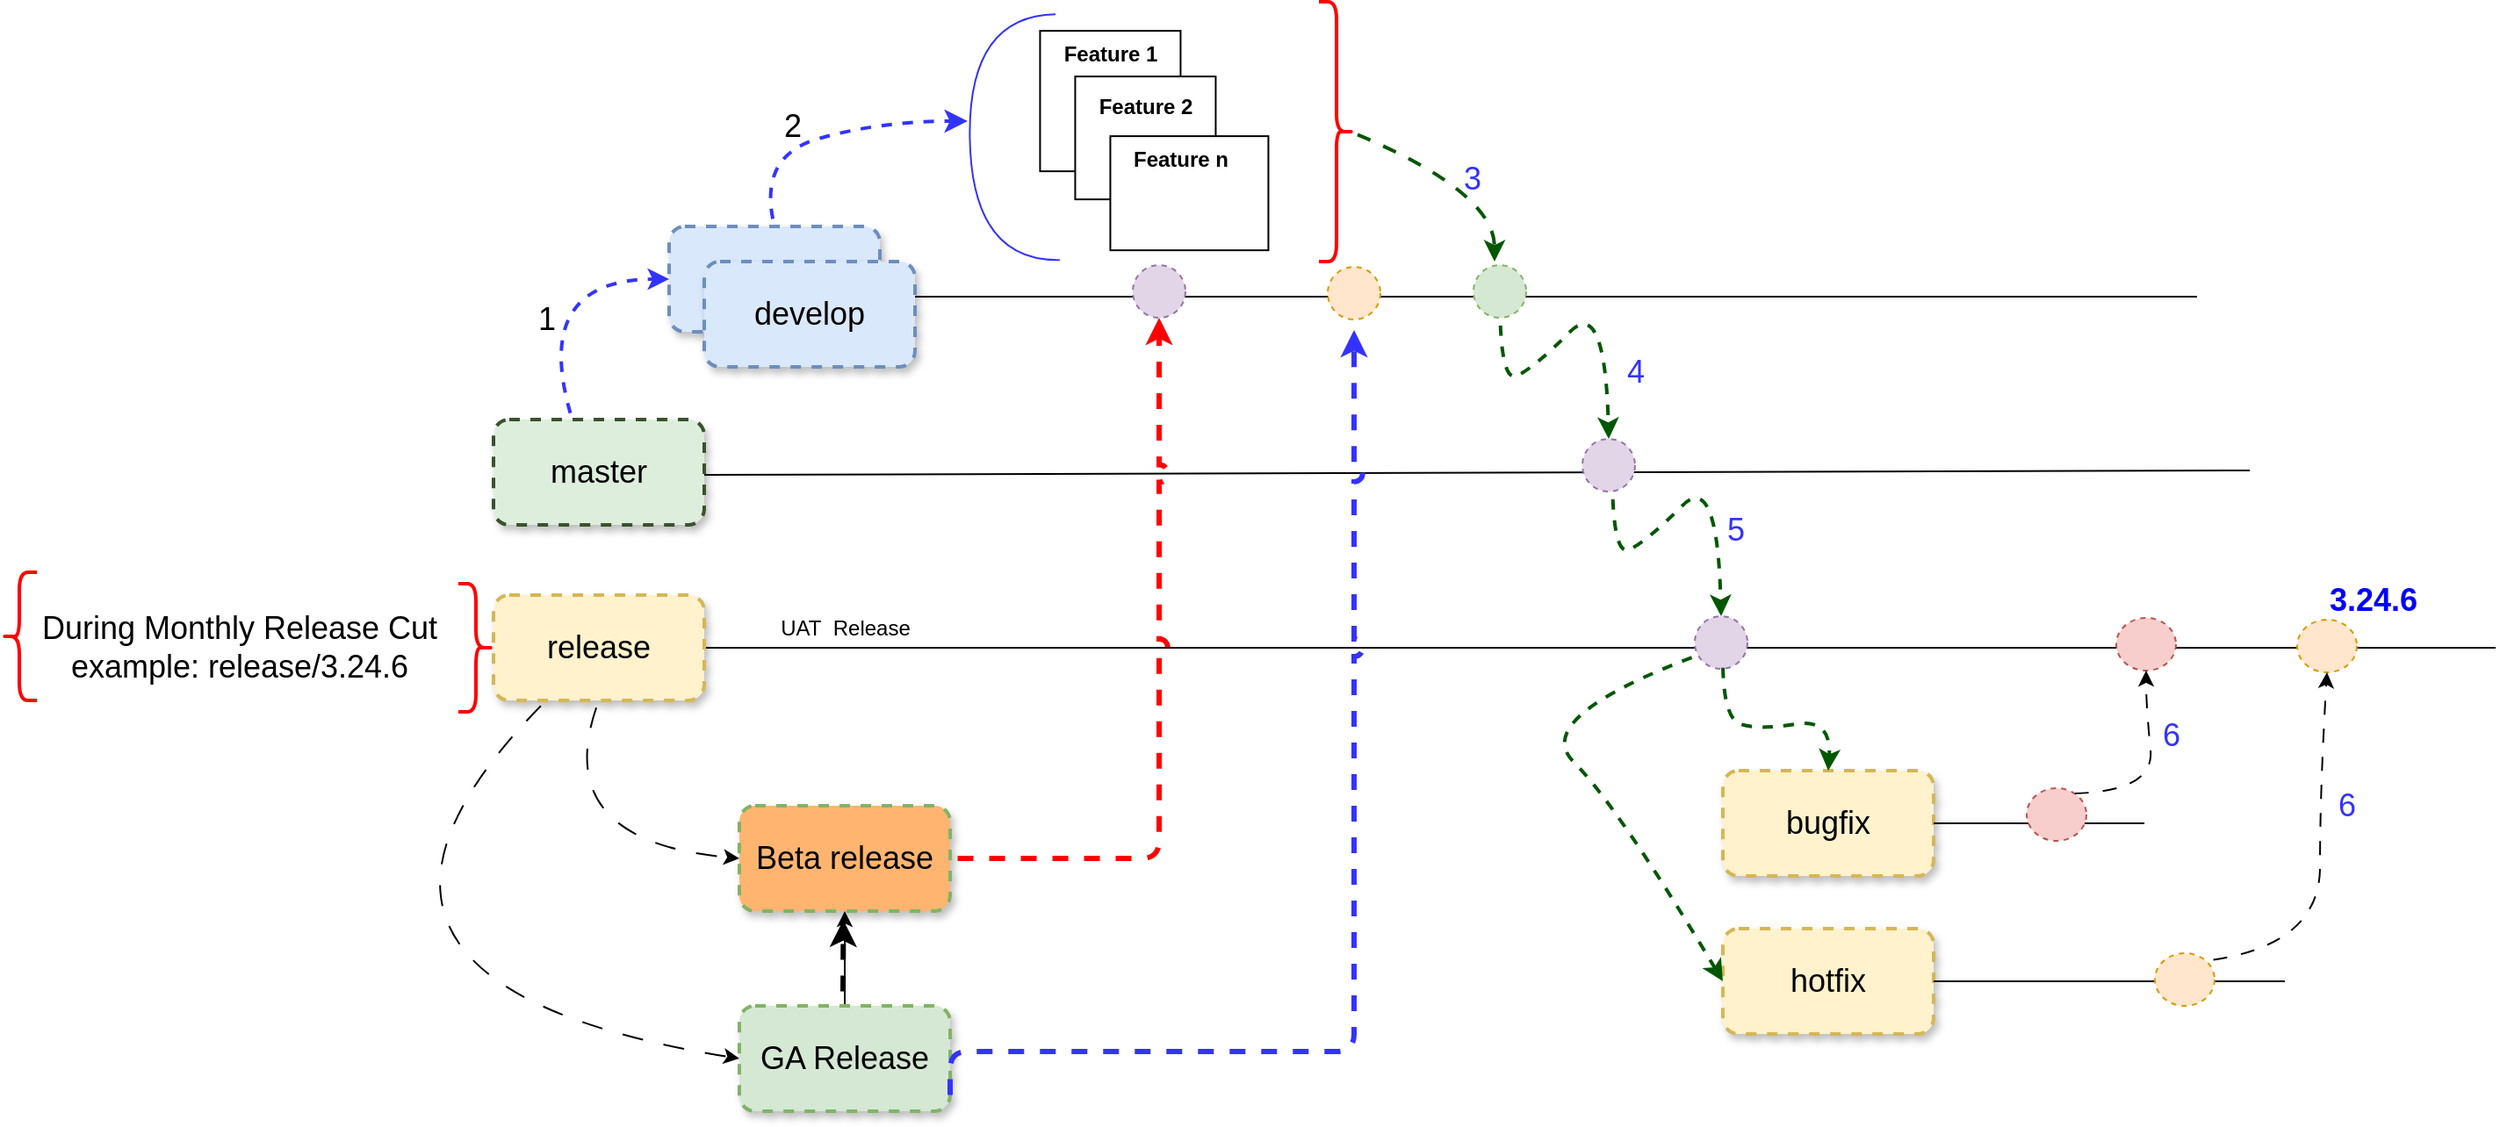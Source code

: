 <mxfile version="23.1.6" type="github">
  <diagram name="Page-1" id="rk_29sPEm_ESSDSYEcgJ">
    <mxGraphModel dx="1622" dy="750" grid="1" gridSize="10" guides="1" tooltips="1" connect="1" arrows="1" fold="1" page="0" pageScale="1" pageWidth="827" pageHeight="1169" math="0" shadow="0">
      <root>
        <mxCell id="0" />
        <mxCell id="1" parent="0" />
        <mxCell id="T65hzh6V71PTy8kjOZoc-1" value="&lt;font style=&quot;font-size: 18px;&quot;&gt;master&lt;/font&gt;" style="rounded=1;whiteSpace=wrap;html=1;fillColor=#deeedd;strokeColor=#3A522D;glass=0;shadow=1;dashed=1;strokeWidth=2;autosize=0;comic=0;" parent="1" vertex="1">
          <mxGeometry x="100" y="250" width="120" height="60" as="geometry" />
        </mxCell>
        <mxCell id="T65hzh6V71PTy8kjOZoc-2" value="&lt;font style=&quot;font-size: 18px;&quot;&gt;develop&lt;/font&gt;" style="rounded=1;whiteSpace=wrap;html=1;fillColor=#dae8fc;strokeColor=#6c8ebf;glass=0;shadow=1;dashed=1;strokeWidth=2;autosize=0;comic=0;" parent="1" vertex="1">
          <mxGeometry x="200" y="140" width="120" height="60" as="geometry" />
        </mxCell>
        <mxCell id="T65hzh6V71PTy8kjOZoc-3" value="" style="endArrow=none;html=1;rounded=0;" parent="1" edge="1">
          <mxGeometry width="50" height="50" relative="1" as="geometry">
            <mxPoint x="220" y="281.5" as="sourcePoint" />
            <mxPoint x="1100" y="279" as="targetPoint" />
          </mxGeometry>
        </mxCell>
        <mxCell id="T65hzh6V71PTy8kjOZoc-4" value="" style="curved=1;endArrow=classic;html=1;rounded=0;exitX=0.375;exitY=0.008;exitDx=0;exitDy=0;exitPerimeter=0;entryX=0;entryY=0.5;entryDx=0;entryDy=0;strokeColor=#3333FF;strokeWidth=2;dashed=1;flowAnimation=1;" parent="1" source="T65hzh6V71PTy8kjOZoc-1" target="T65hzh6V71PTy8kjOZoc-2" edge="1">
          <mxGeometry width="50" height="50" relative="1" as="geometry">
            <mxPoint x="220" y="230" as="sourcePoint" />
            <mxPoint x="270" y="180" as="targetPoint" />
            <Array as="points">
              <mxPoint x="120" y="170" />
            </Array>
          </mxGeometry>
        </mxCell>
        <mxCell id="T65hzh6V71PTy8kjOZoc-5" value="" style="curved=1;endArrow=classic;html=1;rounded=0;dashed=1;endSize=7;strokeWidth=2;strokeColor=#3333FF;exitX=0.5;exitY=0;exitDx=0;exitDy=0;flowAnimation=1;" parent="1" source="T65hzh6V71PTy8kjOZoc-2" edge="1">
          <mxGeometry width="50" height="50" relative="1" as="geometry">
            <mxPoint x="320" y="130" as="sourcePoint" />
            <mxPoint x="370" y="80" as="targetPoint" />
            <Array as="points">
              <mxPoint x="250" y="100" />
              <mxPoint x="320" y="80" />
            </Array>
          </mxGeometry>
        </mxCell>
        <mxCell id="T65hzh6V71PTy8kjOZoc-18" value="" style="group;rounded=0;glass=0;fillColor=none;" parent="1" vertex="1" connectable="0">
          <mxGeometry x="370.002" y="19.144" width="171.218" height="140.851" as="geometry" />
        </mxCell>
        <mxCell id="T65hzh6V71PTy8kjOZoc-12" value="" style="shape=requiredInterface;html=1;verticalLabelPosition=bottom;sketch=0;rotation=-181;strokeColor=#3333FF;" parent="T65hzh6V71PTy8kjOZoc-18" vertex="1">
          <mxGeometry x="1.218" y="0.426" width="50" height="140" as="geometry" />
        </mxCell>
        <mxCell id="T65hzh6V71PTy8kjOZoc-16" value="" style="group" parent="T65hzh6V71PTy8kjOZoc-18" vertex="1" connectable="0">
          <mxGeometry x="41.218" y="9.426" width="130" height="125" as="geometry" />
        </mxCell>
        <mxCell id="T65hzh6V71PTy8kjOZoc-6" value="" style="whiteSpace=wrap;html=1;aspect=fixed;rounded=0;" parent="T65hzh6V71PTy8kjOZoc-16" vertex="1">
          <mxGeometry width="80" height="80" as="geometry" />
        </mxCell>
        <mxCell id="T65hzh6V71PTy8kjOZoc-9" value="Feature 1" style="text;align=center;fontStyle=1;verticalAlign=middle;spacingLeft=3;spacingRight=3;strokeColor=none;rotatable=0;points=[[0,0.5],[1,0.5]];portConstraint=eastwest;html=1;" parent="T65hzh6V71PTy8kjOZoc-16" vertex="1">
          <mxGeometry width="80" height="26" as="geometry" />
        </mxCell>
        <mxCell id="T65hzh6V71PTy8kjOZoc-14" value="" style="group" parent="T65hzh6V71PTy8kjOZoc-16" vertex="1" connectable="0">
          <mxGeometry x="20" y="26" width="80" height="70" as="geometry" />
        </mxCell>
        <mxCell id="T65hzh6V71PTy8kjOZoc-7" value="" style="rounded=0;whiteSpace=wrap;html=1;" parent="T65hzh6V71PTy8kjOZoc-14" vertex="1">
          <mxGeometry width="80" height="70" as="geometry" />
        </mxCell>
        <mxCell id="T65hzh6V71PTy8kjOZoc-10" value="Feature 2" style="text;align=center;fontStyle=1;verticalAlign=middle;spacingLeft=3;spacingRight=3;strokeColor=none;rotatable=0;points=[[0,0.5],[1,0.5]];portConstraint=eastwest;html=1;" parent="T65hzh6V71PTy8kjOZoc-14" vertex="1">
          <mxGeometry y="4" width="80" height="26" as="geometry" />
        </mxCell>
        <mxCell id="T65hzh6V71PTy8kjOZoc-15" value="" style="group" parent="T65hzh6V71PTy8kjOZoc-16" vertex="1" connectable="0">
          <mxGeometry x="40" y="60" width="90" height="65" as="geometry" />
        </mxCell>
        <mxCell id="T65hzh6V71PTy8kjOZoc-8" value="" style="rounded=0;whiteSpace=wrap;html=1;" parent="T65hzh6V71PTy8kjOZoc-15" vertex="1">
          <mxGeometry width="90" height="65" as="geometry" />
        </mxCell>
        <mxCell id="T65hzh6V71PTy8kjOZoc-11" value="Feature n" style="text;align=center;fontStyle=1;verticalAlign=middle;spacingLeft=3;spacingRight=3;strokeColor=none;rotatable=0;points=[[0,0.5],[1,0.5]];portConstraint=eastwest;html=1;" parent="T65hzh6V71PTy8kjOZoc-15" vertex="1">
          <mxGeometry width="80" height="26" as="geometry" />
        </mxCell>
        <mxCell id="T65hzh6V71PTy8kjOZoc-19" value="" style="endArrow=none;html=1;rounded=0;" parent="1" edge="1">
          <mxGeometry width="50" height="50" relative="1" as="geometry">
            <mxPoint x="320" y="180" as="sourcePoint" />
            <mxPoint x="1070" y="180" as="targetPoint" />
          </mxGeometry>
        </mxCell>
        <mxCell id="T65hzh6V71PTy8kjOZoc-20" value="&lt;font style=&quot;font-size: 18px;&quot;&gt;1&lt;/font&gt;" style="text;html=1;align=center;verticalAlign=middle;resizable=0;points=[];autosize=1;strokeColor=none;fillColor=none;" parent="1" vertex="1">
          <mxGeometry x="115" y="173" width="30" height="40" as="geometry" />
        </mxCell>
        <mxCell id="T65hzh6V71PTy8kjOZoc-21" value="&lt;font style=&quot;font-size: 18px;&quot;&gt;2&lt;/font&gt;" style="text;html=1;align=center;verticalAlign=middle;resizable=0;points=[];autosize=1;strokeColor=none;fillColor=none;" parent="1" vertex="1">
          <mxGeometry x="255" y="63" width="30" height="40" as="geometry" />
        </mxCell>
        <mxCell id="T65hzh6V71PTy8kjOZoc-22" value="" style="shape=curlyBracket;whiteSpace=wrap;html=1;rounded=1;flipH=1;labelPosition=right;verticalLabelPosition=middle;align=left;verticalAlign=middle;strokeColor=#FF0000;strokeWidth=2;" parent="1" vertex="1">
          <mxGeometry x="570" y="12" width="20" height="148" as="geometry" />
        </mxCell>
        <mxCell id="T65hzh6V71PTy8kjOZoc-23" value="" style="curved=1;endArrow=classic;html=1;rounded=0;exitX=0.1;exitY=0.5;exitDx=0;exitDy=0;exitPerimeter=0;flowAnimation=1;strokeColor=#005700;strokeWidth=2;" parent="1" source="T65hzh6V71PTy8kjOZoc-22" edge="1">
          <mxGeometry width="50" height="50" relative="1" as="geometry">
            <mxPoint x="590" y="90" as="sourcePoint" />
            <mxPoint x="670" y="160" as="targetPoint" />
            <Array as="points">
              <mxPoint x="670" y="120" />
            </Array>
          </mxGeometry>
        </mxCell>
        <mxCell id="T65hzh6V71PTy8kjOZoc-24" value="&lt;font color=&quot;#3333ff&quot; style=&quot;font-size: 18px;&quot;&gt;3&lt;/font&gt;" style="text;html=1;align=center;verticalAlign=middle;resizable=0;points=[];autosize=1;strokeColor=none;fillColor=none;" parent="1" vertex="1">
          <mxGeometry x="642" y="93" width="30" height="40" as="geometry" />
        </mxCell>
        <mxCell id="T65hzh6V71PTy8kjOZoc-26" value="" style="curved=1;endArrow=classic;html=1;rounded=0;strokeColor=#005700;strokeWidth=2;dashed=1;flowAnimation=1;entryX=0.5;entryY=0;entryDx=0;entryDy=0;" parent="1" target="9o7t1i7i6RkKRqJhFKIF-7" edge="1">
          <mxGeometry width="50" height="50" relative="1" as="geometry">
            <mxPoint x="673" y="180" as="sourcePoint" />
            <mxPoint x="733" y="250" as="targetPoint" />
            <Array as="points">
              <mxPoint x="673" y="230" />
              <mxPoint x="693" y="220" />
              <mxPoint x="733" y="180" />
            </Array>
          </mxGeometry>
        </mxCell>
        <mxCell id="T65hzh6V71PTy8kjOZoc-27" value="&lt;font color=&quot;#3333ff&quot; style=&quot;font-size: 18px;&quot;&gt;4&lt;/font&gt;" style="text;html=1;align=center;verticalAlign=middle;resizable=0;points=[];autosize=1;strokeColor=none;fillColor=none;" parent="1" vertex="1">
          <mxGeometry x="735" y="203" width="30" height="40" as="geometry" />
        </mxCell>
        <mxCell id="T65hzh6V71PTy8kjOZoc-28" value="" style="curved=1;endArrow=classic;html=1;rounded=0;strokeColor=#005700;strokeWidth=2;dashed=1;flowAnimation=1;entryX=0.5;entryY=0;entryDx=0;entryDy=0;" parent="1" target="9o7t1i7i6RkKRqJhFKIF-8" edge="1">
          <mxGeometry width="50" height="50" relative="1" as="geometry">
            <mxPoint x="737" y="279" as="sourcePoint" />
            <mxPoint x="797" y="340" as="targetPoint" />
            <Array as="points">
              <mxPoint x="737" y="329" />
              <mxPoint x="757" y="319" />
              <mxPoint x="797" y="279" />
            </Array>
          </mxGeometry>
        </mxCell>
        <mxCell id="T65hzh6V71PTy8kjOZoc-29" value="" style="endArrow=none;html=1;rounded=0;exitX=1;exitY=0.5;exitDx=0;exitDy=0;" parent="1" source="T65hzh6V71PTy8kjOZoc-31" edge="1">
          <mxGeometry width="50" height="50" relative="1" as="geometry">
            <mxPoint x="240" y="380" as="sourcePoint" />
            <mxPoint x="1240" y="380" as="targetPoint" />
          </mxGeometry>
        </mxCell>
        <mxCell id="T65hzh6V71PTy8kjOZoc-30" value="&lt;font color=&quot;#3333ff&quot; style=&quot;font-size: 18px;&quot;&gt;5&lt;/font&gt;" style="text;html=1;align=center;verticalAlign=middle;resizable=0;points=[];autosize=1;strokeColor=none;fillColor=none;" parent="1" vertex="1">
          <mxGeometry x="792" y="293" width="30" height="40" as="geometry" />
        </mxCell>
        <mxCell id="T65hzh6V71PTy8kjOZoc-31" value="&lt;font style=&quot;font-size: 18px;&quot;&gt;release&lt;/font&gt;" style="rounded=1;whiteSpace=wrap;html=1;fillColor=#fff2cc;strokeColor=#d6b656;glass=0;shadow=1;dashed=1;strokeWidth=2;autosize=0;comic=0;" parent="1" vertex="1">
          <mxGeometry x="100" y="350" width="120" height="60" as="geometry" />
        </mxCell>
        <mxCell id="T65hzh6V71PTy8kjOZoc-34" value="UAT&amp;nbsp; Release" style="text;html=1;align=center;verticalAlign=middle;resizable=0;points=[];autosize=1;strokeColor=none;fillColor=none;" parent="1" vertex="1">
          <mxGeometry x="250" y="354" width="100" height="30" as="geometry" />
        </mxCell>
        <mxCell id="9o7t1i7i6RkKRqJhFKIF-1" value="" style="ellipse;whiteSpace=wrap;html=1;aspect=fixed;fillColor=#d5e8d4;strokeColor=#82b366;dashed=1;shadow=0;" parent="1" vertex="1">
          <mxGeometry x="658" y="162" width="30" height="30" as="geometry" />
        </mxCell>
        <mxCell id="9o7t1i7i6RkKRqJhFKIF-7" value="" style="ellipse;whiteSpace=wrap;html=1;aspect=fixed;fillColor=#e1d5e7;strokeColor=#9673a6;dashed=1;shadow=0;" parent="1" vertex="1">
          <mxGeometry x="720" y="261" width="30" height="30" as="geometry" />
        </mxCell>
        <mxCell id="9o7t1i7i6RkKRqJhFKIF-8" value="" style="ellipse;whiteSpace=wrap;html=1;aspect=fixed;fillColor=#e1d5e7;strokeColor=#9673a6;dashed=1;shadow=0;" parent="1" vertex="1">
          <mxGeometry x="784" y="362" width="30" height="30" as="geometry" />
        </mxCell>
        <mxCell id="9o7t1i7i6RkKRqJhFKIF-11" value="&lt;font style=&quot;font-size: 18px;&quot;&gt;bugfix&lt;/font&gt;" style="rounded=1;whiteSpace=wrap;html=1;fillColor=#fff2cc;strokeColor=#d6b656;glass=0;shadow=1;dashed=1;strokeWidth=2;autosize=0;comic=0;" parent="1" vertex="1">
          <mxGeometry x="800" y="450" width="120" height="60" as="geometry" />
        </mxCell>
        <mxCell id="9o7t1i7i6RkKRqJhFKIF-14" value="&lt;font style=&quot;font-size: 18px;&quot;&gt;hotfix&lt;/font&gt;" style="rounded=1;whiteSpace=wrap;html=1;fillColor=#fff2cc;strokeColor=#d6b656;glass=0;shadow=1;dashed=1;strokeWidth=2;autosize=0;comic=0;" parent="1" vertex="1">
          <mxGeometry x="800" y="540" width="120" height="60" as="geometry" />
        </mxCell>
        <mxCell id="9o7t1i7i6RkKRqJhFKIF-16" value="" style="curved=1;endArrow=classic;html=1;rounded=0;strokeColor=#005700;strokeWidth=2;dashed=1;flowAnimation=1;" parent="1" edge="1">
          <mxGeometry width="50" height="50" relative="1" as="geometry">
            <mxPoint x="800" y="387" as="sourcePoint" />
            <mxPoint x="860" y="450" as="targetPoint" />
            <Array as="points">
              <mxPoint x="800" y="420" />
              <mxPoint x="820" y="427" />
              <mxPoint x="862" y="420" />
            </Array>
          </mxGeometry>
        </mxCell>
        <mxCell id="9o7t1i7i6RkKRqJhFKIF-17" value="" style="curved=1;endArrow=classic;html=1;rounded=0;strokeColor=#005700;strokeWidth=2;dashed=1;flowAnimation=1;exitX=0;exitY=1;exitDx=0;exitDy=0;entryX=0;entryY=0.5;entryDx=0;entryDy=0;" parent="1" target="9o7t1i7i6RkKRqJhFKIF-14" edge="1">
          <mxGeometry width="50" height="50" relative="1" as="geometry">
            <mxPoint x="786.393" y="383.997" as="sourcePoint" />
            <mxPoint x="720" y="630" as="targetPoint" />
            <Array as="points">
              <mxPoint x="690" y="420" />
              <mxPoint x="740" y="470" />
            </Array>
          </mxGeometry>
        </mxCell>
        <mxCell id="9o7t1i7i6RkKRqJhFKIF-18" value="" style="endArrow=none;html=1;rounded=0;exitX=1;exitY=0.5;exitDx=0;exitDy=0;" parent="1" source="9o7t1i7i6RkKRqJhFKIF-11" edge="1">
          <mxGeometry width="50" height="50" relative="1" as="geometry">
            <mxPoint x="1020" y="460" as="sourcePoint" />
            <mxPoint x="1040" y="480" as="targetPoint" />
          </mxGeometry>
        </mxCell>
        <mxCell id="9o7t1i7i6RkKRqJhFKIF-19" value="" style="endArrow=none;html=1;rounded=0;" parent="1" edge="1">
          <mxGeometry width="50" height="50" relative="1" as="geometry">
            <mxPoint x="920" y="570" as="sourcePoint" />
            <mxPoint x="1120" y="570" as="targetPoint" />
          </mxGeometry>
        </mxCell>
        <mxCell id="9o7t1i7i6RkKRqJhFKIF-20" value="" style="ellipse;whiteSpace=wrap;html=1;aspect=fixed;fillColor=#f8cecc;strokeColor=#b85450;dashed=1;shadow=0;" parent="1" vertex="1">
          <mxGeometry x="1024" y="363" width="34" height="30" as="geometry" />
        </mxCell>
        <mxCell id="9o7t1i7i6RkKRqJhFKIF-21" value="" style="ellipse;whiteSpace=wrap;html=1;aspect=fixed;fillColor=#ffe6cc;strokeColor=#d79b00;dashed=1;shadow=0;" parent="1" vertex="1">
          <mxGeometry x="1127" y="364" width="34" height="30" as="geometry" />
        </mxCell>
        <mxCell id="9o7t1i7i6RkKRqJhFKIF-23" value="" style="ellipse;whiteSpace=wrap;html=1;aspect=fixed;fillColor=#f8cecc;strokeColor=#b85450;dashed=1;shadow=0;" parent="1" vertex="1">
          <mxGeometry x="973" y="460" width="34" height="30" as="geometry" />
        </mxCell>
        <mxCell id="9o7t1i7i6RkKRqJhFKIF-24" value="" style="ellipse;whiteSpace=wrap;html=1;aspect=fixed;fillColor=#ffe6cc;strokeColor=#d79b00;dashed=1;shadow=0;" parent="1" vertex="1">
          <mxGeometry x="1046" y="554" width="34" height="30" as="geometry" />
        </mxCell>
        <mxCell id="9o7t1i7i6RkKRqJhFKIF-25" value="" style="curved=1;endArrow=classic;html=1;rounded=0;entryX=0.5;entryY=1;entryDx=0;entryDy=0;flowAnimation=1;" parent="1" target="9o7t1i7i6RkKRqJhFKIF-20" edge="1">
          <mxGeometry width="50" height="50" relative="1" as="geometry">
            <mxPoint x="996" y="463" as="sourcePoint" />
            <mxPoint x="976" y="393" as="targetPoint" />
            <Array as="points">
              <mxPoint x="1046" y="463" />
              <mxPoint x="1041" y="413" />
            </Array>
          </mxGeometry>
        </mxCell>
        <mxCell id="9o7t1i7i6RkKRqJhFKIF-26" value="" style="curved=1;endArrow=classic;html=1;rounded=0;entryX=0.5;entryY=1;entryDx=0;entryDy=0;exitX=1;exitY=0;exitDx=0;exitDy=0;flowAnimation=1;" parent="1" source="9o7t1i7i6RkKRqJhFKIF-24" target="9o7t1i7i6RkKRqJhFKIF-21" edge="1">
          <mxGeometry width="50" height="50" relative="1" as="geometry">
            <mxPoint x="1066" y="554" as="sourcePoint" />
            <mxPoint x="1099" y="479" as="targetPoint" />
            <Array as="points">
              <mxPoint x="1140" y="550" />
              <mxPoint x="1140" y="460" />
            </Array>
          </mxGeometry>
        </mxCell>
        <mxCell id="9o7t1i7i6RkKRqJhFKIF-28" value="&lt;font color=&quot;#3333ff&quot; style=&quot;font-size: 18px;&quot;&gt;6&lt;/font&gt;" style="text;html=1;align=center;verticalAlign=middle;resizable=0;points=[];autosize=1;strokeColor=none;fillColor=none;" parent="1" vertex="1">
          <mxGeometry x="1040" y="410" width="30" height="40" as="geometry" />
        </mxCell>
        <mxCell id="9o7t1i7i6RkKRqJhFKIF-29" value="&lt;font color=&quot;#3333ff&quot; style=&quot;font-size: 18px;&quot;&gt;6&lt;/font&gt;" style="text;html=1;align=center;verticalAlign=middle;resizable=0;points=[];autosize=1;strokeColor=none;fillColor=none;" parent="1" vertex="1">
          <mxGeometry x="1140" y="450" width="30" height="40" as="geometry" />
        </mxCell>
        <mxCell id="9o7t1i7i6RkKRqJhFKIF-30" value="&lt;b&gt;&lt;font color=&quot;#0000ff&quot; style=&quot;font-size: 18px;&quot;&gt;3.24.6&lt;/font&gt;&lt;/b&gt;" style="text;html=1;align=center;verticalAlign=middle;resizable=0;points=[];autosize=1;strokeColor=none;fillColor=none;" parent="1" vertex="1">
          <mxGeometry x="1135" y="333" width="70" height="40" as="geometry" />
        </mxCell>
        <mxCell id="9o7t1i7i6RkKRqJhFKIF-32" value="" style="shape=curlyBracket;whiteSpace=wrap;html=1;rounded=1;flipH=1;labelPosition=right;verticalLabelPosition=middle;align=left;verticalAlign=middle;strokeColor=#FF0000;strokeWidth=2;size=0.5;" parent="1" vertex="1">
          <mxGeometry x="80" y="343.5" width="20" height="73" as="geometry" />
        </mxCell>
        <mxCell id="9o7t1i7i6RkKRqJhFKIF-33" value="&lt;font style=&quot;font-size: 18px;&quot;&gt;During Monthly Release Cut&lt;br&gt;example: release/3.24.6&lt;br&gt;&lt;/font&gt;" style="text;html=1;align=center;verticalAlign=middle;resizable=0;points=[];autosize=1;strokeColor=none;fillColor=none;" parent="1" vertex="1">
          <mxGeometry x="-170" y="350" width="250" height="60" as="geometry" />
        </mxCell>
        <mxCell id="9o7t1i7i6RkKRqJhFKIF-34" value="" style="shape=curlyBracket;whiteSpace=wrap;html=1;rounded=1;flipH=1;labelPosition=right;verticalLabelPosition=middle;align=left;verticalAlign=middle;strokeColor=#FF0000;strokeWidth=2;size=0.5;rotation=-180;" parent="1" vertex="1">
          <mxGeometry x="-180" y="337" width="20" height="73" as="geometry" />
        </mxCell>
        <mxCell id="9o7t1i7i6RkKRqJhFKIF-36" value="" style="curved=1;endArrow=classic;html=1;rounded=0;exitX=0.25;exitY=1;exitDx=0;exitDy=0;entryX=0;entryY=0.5;entryDx=0;entryDy=0;dashed=1;dashPattern=12 12;flowAnimation=1;" parent="1" source="T65hzh6V71PTy8kjOZoc-31" target="9o7t1i7i6RkKRqJhFKIF-37" edge="1">
          <mxGeometry width="50" height="50" relative="1" as="geometry">
            <mxPoint x="-90" y="554" as="sourcePoint" />
            <mxPoint x="-30" y="624" as="targetPoint" />
            <Array as="points">
              <mxPoint x="-30" y="570.5" />
            </Array>
          </mxGeometry>
        </mxCell>
        <mxCell id="Gw48R7NKLAtb3leayyUn-1" value="" style="edgeStyle=orthogonalEdgeStyle;rounded=0;orthogonalLoop=1;jettySize=auto;html=1;" edge="1" parent="1" source="9o7t1i7i6RkKRqJhFKIF-37" target="9o7t1i7i6RkKRqJhFKIF-39">
          <mxGeometry relative="1" as="geometry" />
        </mxCell>
        <mxCell id="9o7t1i7i6RkKRqJhFKIF-37" value="&lt;span style=&quot;font-size: 18px;&quot;&gt;GA Release&lt;/span&gt;" style="rounded=1;whiteSpace=wrap;html=1;fillColor=#d5e8d4;strokeColor=#82b366;glass=0;shadow=1;dashed=1;strokeWidth=2;autosize=0;comic=0;" parent="1" vertex="1">
          <mxGeometry x="240" y="584" width="120" height="60" as="geometry" />
        </mxCell>
        <mxCell id="9o7t1i7i6RkKRqJhFKIF-38" value="&lt;font style=&quot;font-size: 18px;&quot;&gt;develop&lt;/font&gt;" style="rounded=1;whiteSpace=wrap;html=1;fillColor=#dae8fc;strokeColor=#6c8ebf;glass=0;shadow=1;dashed=1;strokeWidth=2;autosize=0;comic=0;" parent="1" vertex="1">
          <mxGeometry x="220" y="160" width="120" height="60" as="geometry" />
        </mxCell>
        <mxCell id="9o7t1i7i6RkKRqJhFKIF-39" value="&lt;font style=&quot;font-size: 18px;&quot;&gt;Beta release&lt;/font&gt;" style="rounded=1;whiteSpace=wrap;html=1;fillColor=#FFB570;strokeColor=#82b366;glass=0;shadow=1;dashed=1;strokeWidth=2;autosize=0;comic=0;" parent="1" vertex="1">
          <mxGeometry x="240" y="470" width="120" height="60" as="geometry" />
        </mxCell>
        <mxCell id="9o7t1i7i6RkKRqJhFKIF-41" value="" style="endArrow=classic;html=1;rounded=0;curved=0;dashed=1;flowAnimation=1;strokeWidth=3;" parent="1" edge="1">
          <mxGeometry width="50" height="50" relative="1" as="geometry">
            <mxPoint x="299" y="580" as="sourcePoint" />
            <mxPoint x="299.23" y="535" as="targetPoint" />
          </mxGeometry>
        </mxCell>
        <mxCell id="9o7t1i7i6RkKRqJhFKIF-52" value="" style="endArrow=classic;html=1;rounded=1;strokeColor=#3333FF;edgeStyle=elbowEdgeStyle;elbow=vertical;jumpStyle=arc;strokeWidth=3;exitX=1;exitY=0.5;exitDx=0;exitDy=0;dashed=1;flowAnimation=1;endFill=1;" parent="1" edge="1">
          <mxGeometry width="50" height="50" relative="1" as="geometry">
            <mxPoint x="360" y="639" as="sourcePoint" />
            <mxPoint x="590" y="199" as="targetPoint" />
            <Array as="points">
              <mxPoint x="590" y="610" />
            </Array>
          </mxGeometry>
        </mxCell>
        <mxCell id="9o7t1i7i6RkKRqJhFKIF-55" value="" style="ellipse;whiteSpace=wrap;html=1;aspect=fixed;fillColor=#ffe6cc;strokeColor=#d79b00;dashed=1;shadow=0;" parent="1" vertex="1">
          <mxGeometry x="575" y="163" width="30" height="30" as="geometry" />
        </mxCell>
        <mxCell id="9o7t1i7i6RkKRqJhFKIF-56" value="" style="endArrow=classic;html=1;rounded=1;strokeColor=#FF0000;edgeStyle=elbowEdgeStyle;elbow=vertical;jumpStyle=arc;strokeWidth=3;dashed=1;flowAnimation=1;targetPerimeterSpacing=3;endFill=1;entryX=0.5;entryY=1;entryDx=0;entryDy=0;" parent="1" target="9o7t1i7i6RkKRqJhFKIF-57" edge="1">
          <mxGeometry width="50" height="50" relative="1" as="geometry">
            <mxPoint x="360" y="500" as="sourcePoint" />
            <mxPoint x="480" y="180" as="targetPoint" />
            <Array as="points">
              <mxPoint x="420" y="500" />
            </Array>
          </mxGeometry>
        </mxCell>
        <mxCell id="9o7t1i7i6RkKRqJhFKIF-57" value="" style="ellipse;whiteSpace=wrap;html=1;aspect=fixed;fillColor=#e1d5e7;strokeColor=#9673a6;dashed=1;shadow=0;" parent="1" vertex="1">
          <mxGeometry x="464" y="162" width="30" height="30" as="geometry" />
        </mxCell>
        <mxCell id="9o7t1i7i6RkKRqJhFKIF-59" value="" style="curved=1;endArrow=classic;html=1;rounded=0;entryX=0;entryY=0.5;entryDx=0;entryDy=0;exitX=0.5;exitY=1;exitDx=0;exitDy=0;dashed=1;dashPattern=12 12;flowAnimation=1;" parent="1" source="T65hzh6V71PTy8kjOZoc-31" target="9o7t1i7i6RkKRqJhFKIF-39" edge="1">
          <mxGeometry width="50" height="50" relative="1" as="geometry">
            <mxPoint x="150" y="420" as="sourcePoint" />
            <mxPoint x="250" y="650" as="targetPoint" />
            <Array as="points">
              <mxPoint x="130" y="490" />
            </Array>
          </mxGeometry>
        </mxCell>
      </root>
    </mxGraphModel>
  </diagram>
</mxfile>
